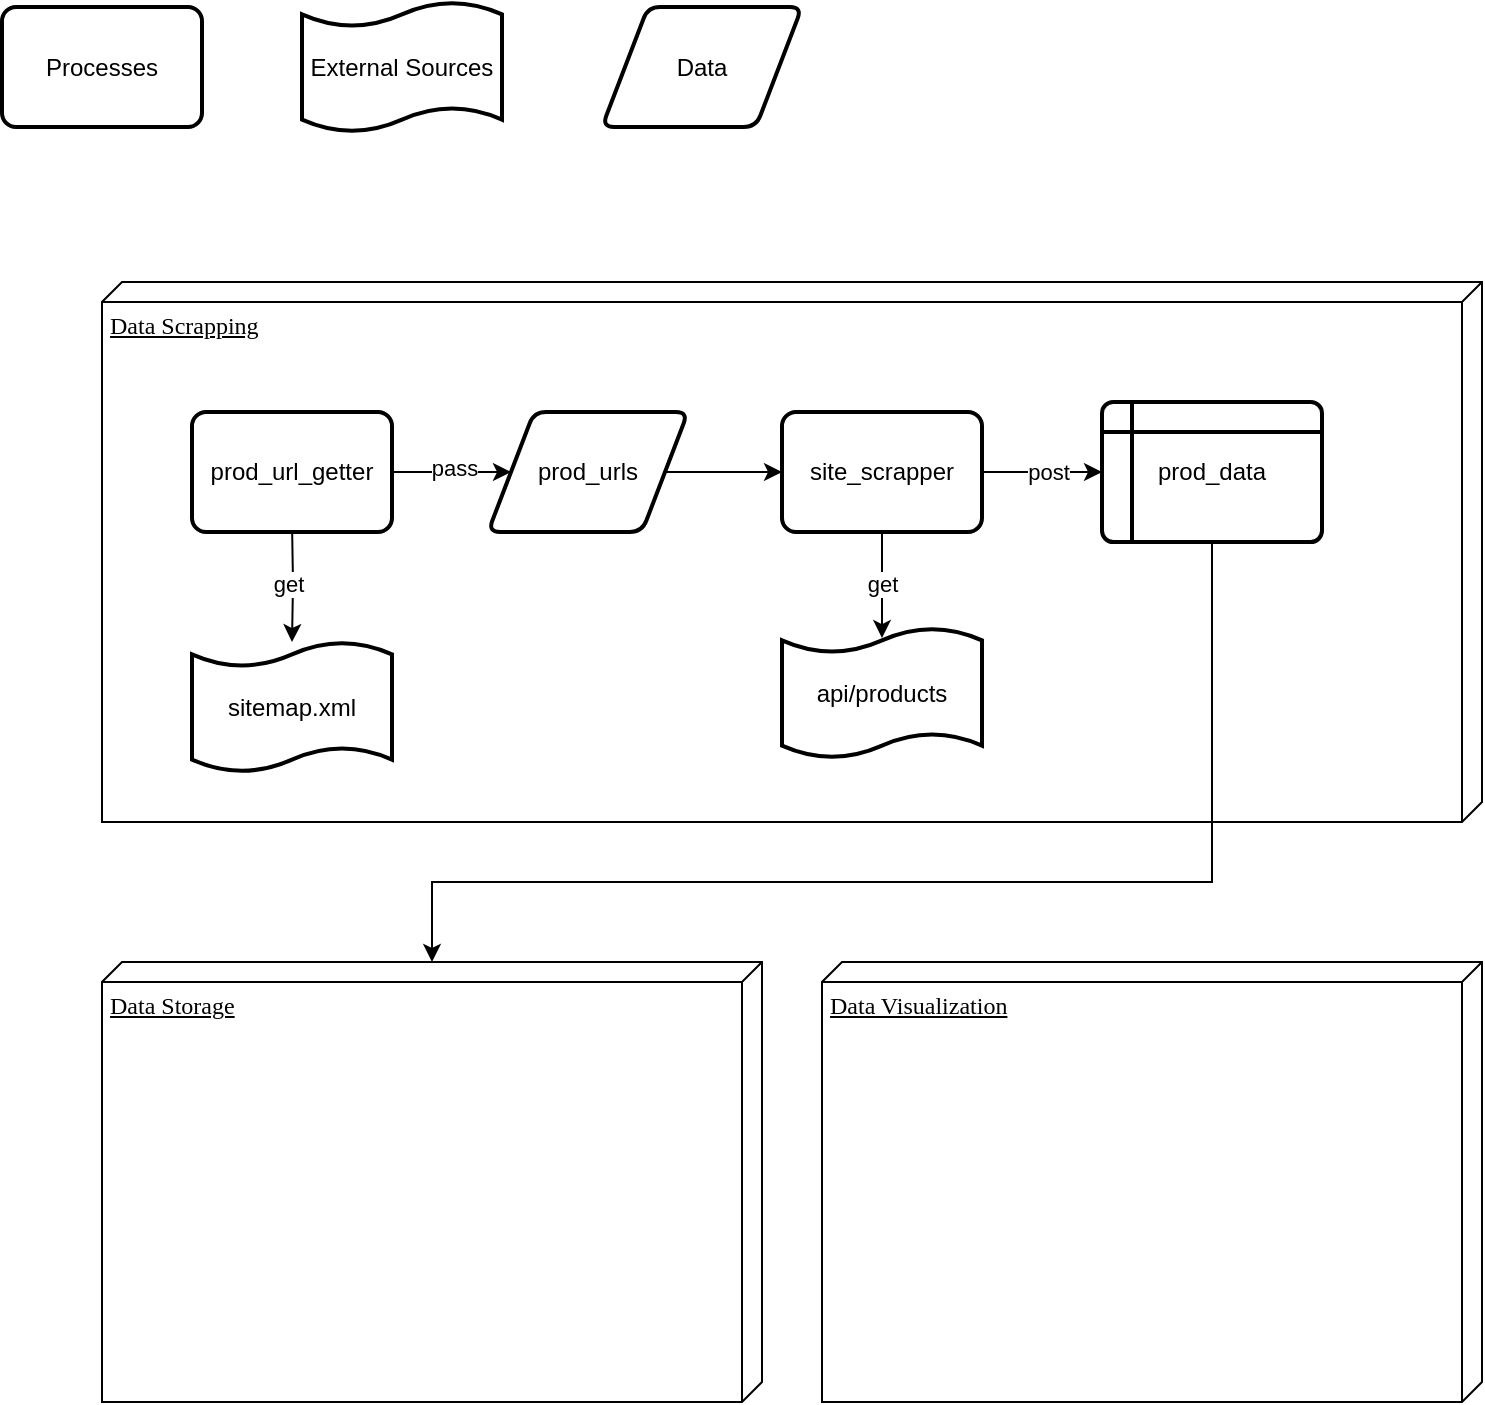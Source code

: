 <mxfile version="24.4.14" type="github">
  <diagram name="Page-1" id="5f0bae14-7c28-e335-631c-24af17079c00">
    <mxGraphModel dx="1368" dy="790" grid="1" gridSize="10" guides="1" tooltips="1" connect="1" arrows="1" fold="1" page="1" pageScale="1" pageWidth="1100" pageHeight="850" background="none" math="0" shadow="0">
      <root>
        <mxCell id="0" />
        <mxCell id="1" parent="0" />
        <mxCell id="39150e848f15840c-1" value="Data Scrapping" style="verticalAlign=top;align=left;spacingTop=8;spacingLeft=2;spacingRight=12;shape=cube;size=10;direction=south;fontStyle=4;html=1;rounded=0;shadow=0;comic=0;labelBackgroundColor=none;strokeWidth=1;fontFamily=Verdana;fontSize=12" parent="1" vertex="1">
          <mxGeometry x="120" y="170" width="690" height="270" as="geometry" />
        </mxCell>
        <mxCell id="39150e848f15840c-2" value="Data Storage" style="verticalAlign=top;align=left;spacingTop=8;spacingLeft=2;spacingRight=12;shape=cube;size=10;direction=south;fontStyle=4;html=1;rounded=0;shadow=0;comic=0;labelBackgroundColor=none;strokeWidth=1;fontFamily=Verdana;fontSize=12" parent="1" vertex="1">
          <mxGeometry x="120" y="510" width="330" height="220" as="geometry" />
        </mxCell>
        <mxCell id="vh8rWKn3ciBfj06Ufi2w-2" value="" style="edgeStyle=orthogonalEdgeStyle;rounded=0;orthogonalLoop=1;jettySize=auto;html=1;" parent="1" target="vh8rWKn3ciBfj06Ufi2w-1" edge="1">
          <mxGeometry relative="1" as="geometry">
            <mxPoint x="215" y="290" as="sourcePoint" />
          </mxGeometry>
        </mxCell>
        <mxCell id="vh8rWKn3ciBfj06Ufi2w-3" value="get" style="edgeLabel;html=1;align=center;verticalAlign=middle;resizable=0;points=[];" parent="vh8rWKn3ciBfj06Ufi2w-2" vertex="1" connectable="0">
          <mxGeometry x="0.033" y="-2" relative="1" as="geometry">
            <mxPoint as="offset" />
          </mxGeometry>
        </mxCell>
        <mxCell id="vh8rWKn3ciBfj06Ufi2w-1" value="sitemap.xml" style="shape=tape;whiteSpace=wrap;html=1;strokeWidth=2;size=0.19" parent="1" vertex="1">
          <mxGeometry x="165" y="350" width="100" height="65" as="geometry" />
        </mxCell>
        <mxCell id="vh8rWKn3ciBfj06Ufi2w-6" value="External Sources" style="shape=tape;whiteSpace=wrap;html=1;strokeWidth=2;size=0.19" parent="1" vertex="1">
          <mxGeometry x="220" y="30" width="100" height="65" as="geometry" />
        </mxCell>
        <mxCell id="vh8rWKn3ciBfj06Ufi2w-7" value="Data" style="shape=parallelogram;html=1;strokeWidth=2;perimeter=parallelogramPerimeter;whiteSpace=wrap;rounded=1;arcSize=12;size=0.23;" parent="1" vertex="1">
          <mxGeometry x="370" y="32.5" width="100" height="60" as="geometry" />
        </mxCell>
        <mxCell id="vh8rWKn3ciBfj06Ufi2w-8" value="Processes" style="rounded=1;whiteSpace=wrap;html=1;absoluteArcSize=1;arcSize=14;strokeWidth=2;" parent="1" vertex="1">
          <mxGeometry x="70" y="32.5" width="100" height="60" as="geometry" />
        </mxCell>
        <mxCell id="vh8rWKn3ciBfj06Ufi2w-12" value="" style="edgeStyle=orthogonalEdgeStyle;rounded=0;orthogonalLoop=1;jettySize=auto;html=1;" parent="1" source="vh8rWKn3ciBfj06Ufi2w-9" target="vh8rWKn3ciBfj06Ufi2w-10" edge="1">
          <mxGeometry relative="1" as="geometry" />
        </mxCell>
        <mxCell id="vh8rWKn3ciBfj06Ufi2w-13" value="pass" style="edgeLabel;html=1;align=center;verticalAlign=middle;resizable=0;points=[];" parent="vh8rWKn3ciBfj06Ufi2w-12" vertex="1" connectable="0">
          <mxGeometry x="0.026" y="2" relative="1" as="geometry">
            <mxPoint as="offset" />
          </mxGeometry>
        </mxCell>
        <mxCell id="vh8rWKn3ciBfj06Ufi2w-9" value="prod_url_getter" style="rounded=1;whiteSpace=wrap;html=1;absoluteArcSize=1;arcSize=14;strokeWidth=2;" parent="1" vertex="1">
          <mxGeometry x="165" y="235" width="100" height="60" as="geometry" />
        </mxCell>
        <mxCell id="vh8rWKn3ciBfj06Ufi2w-14" value="" style="edgeStyle=orthogonalEdgeStyle;rounded=0;orthogonalLoop=1;jettySize=auto;html=1;" parent="1" source="vh8rWKn3ciBfj06Ufi2w-10" target="vh8rWKn3ciBfj06Ufi2w-11" edge="1">
          <mxGeometry relative="1" as="geometry" />
        </mxCell>
        <mxCell id="vh8rWKn3ciBfj06Ufi2w-10" value="prod_urls" style="shape=parallelogram;html=1;strokeWidth=2;perimeter=parallelogramPerimeter;whiteSpace=wrap;rounded=1;arcSize=12;size=0.23;" parent="1" vertex="1">
          <mxGeometry x="313" y="235" width="100" height="60" as="geometry" />
        </mxCell>
        <mxCell id="vh8rWKn3ciBfj06Ufi2w-11" value="site_scrapper" style="rounded=1;whiteSpace=wrap;html=1;absoluteArcSize=1;arcSize=14;strokeWidth=2;" parent="1" vertex="1">
          <mxGeometry x="460" y="235" width="100" height="60" as="geometry" />
        </mxCell>
        <mxCell id="vh8rWKn3ciBfj06Ufi2w-16" value="api/products" style="shape=tape;whiteSpace=wrap;html=1;strokeWidth=2;size=0.19" parent="1" vertex="1">
          <mxGeometry x="460" y="343" width="100" height="65" as="geometry" />
        </mxCell>
        <mxCell id="vh8rWKn3ciBfj06Ufi2w-17" value="" style="edgeStyle=orthogonalEdgeStyle;rounded=0;orthogonalLoop=1;jettySize=auto;html=1;exitX=0.5;exitY=1;exitDx=0;exitDy=0;entryX=0.5;entryY=0.077;entryDx=0;entryDy=0;entryPerimeter=0;" parent="1" source="vh8rWKn3ciBfj06Ufi2w-11" target="vh8rWKn3ciBfj06Ufi2w-16" edge="1">
          <mxGeometry relative="1" as="geometry">
            <mxPoint x="225" y="300" as="sourcePoint" />
            <mxPoint x="225" y="360" as="targetPoint" />
          </mxGeometry>
        </mxCell>
        <mxCell id="vh8rWKn3ciBfj06Ufi2w-18" value="get" style="edgeLabel;html=1;align=center;verticalAlign=middle;resizable=0;points=[];" parent="vh8rWKn3ciBfj06Ufi2w-17" vertex="1" connectable="0">
          <mxGeometry x="0.033" y="-2" relative="1" as="geometry">
            <mxPoint x="2" y="-2" as="offset" />
          </mxGeometry>
        </mxCell>
        <mxCell id="vh8rWKn3ciBfj06Ufi2w-22" style="edgeStyle=orthogonalEdgeStyle;rounded=0;orthogonalLoop=1;jettySize=auto;html=1;" parent="1" source="vh8rWKn3ciBfj06Ufi2w-19" target="39150e848f15840c-2" edge="1">
          <mxGeometry relative="1" as="geometry">
            <Array as="points">
              <mxPoint x="675" y="470" />
              <mxPoint x="285" y="470" />
            </Array>
          </mxGeometry>
        </mxCell>
        <mxCell id="vh8rWKn3ciBfj06Ufi2w-19" value="prod_data" style="shape=internalStorage;whiteSpace=wrap;html=1;dx=15;dy=15;rounded=1;arcSize=8;strokeWidth=2;" parent="1" vertex="1">
          <mxGeometry x="620" y="230" width="110" height="70" as="geometry" />
        </mxCell>
        <mxCell id="vh8rWKn3ciBfj06Ufi2w-20" value="" style="edgeStyle=orthogonalEdgeStyle;rounded=0;orthogonalLoop=1;jettySize=auto;html=1;exitX=1;exitY=0.5;exitDx=0;exitDy=0;entryX=0;entryY=0.5;entryDx=0;entryDy=0;" parent="1" source="vh8rWKn3ciBfj06Ufi2w-11" target="vh8rWKn3ciBfj06Ufi2w-19" edge="1">
          <mxGeometry relative="1" as="geometry">
            <mxPoint x="520" y="305" as="sourcePoint" />
            <mxPoint x="520" y="358" as="targetPoint" />
          </mxGeometry>
        </mxCell>
        <mxCell id="vh8rWKn3ciBfj06Ufi2w-21" value="post" style="edgeLabel;html=1;align=center;verticalAlign=middle;resizable=0;points=[];" parent="vh8rWKn3ciBfj06Ufi2w-20" vertex="1" connectable="0">
          <mxGeometry x="0.033" y="-2" relative="1" as="geometry">
            <mxPoint x="2" y="-2" as="offset" />
          </mxGeometry>
        </mxCell>
        <mxCell id="vh8rWKn3ciBfj06Ufi2w-23" value="Data Visualization" style="verticalAlign=top;align=left;spacingTop=8;spacingLeft=2;spacingRight=12;shape=cube;size=10;direction=south;fontStyle=4;html=1;rounded=0;shadow=0;comic=0;labelBackgroundColor=none;strokeWidth=1;fontFamily=Verdana;fontSize=12" parent="1" vertex="1">
          <mxGeometry x="480" y="510" width="330" height="220" as="geometry" />
        </mxCell>
      </root>
    </mxGraphModel>
  </diagram>
</mxfile>

